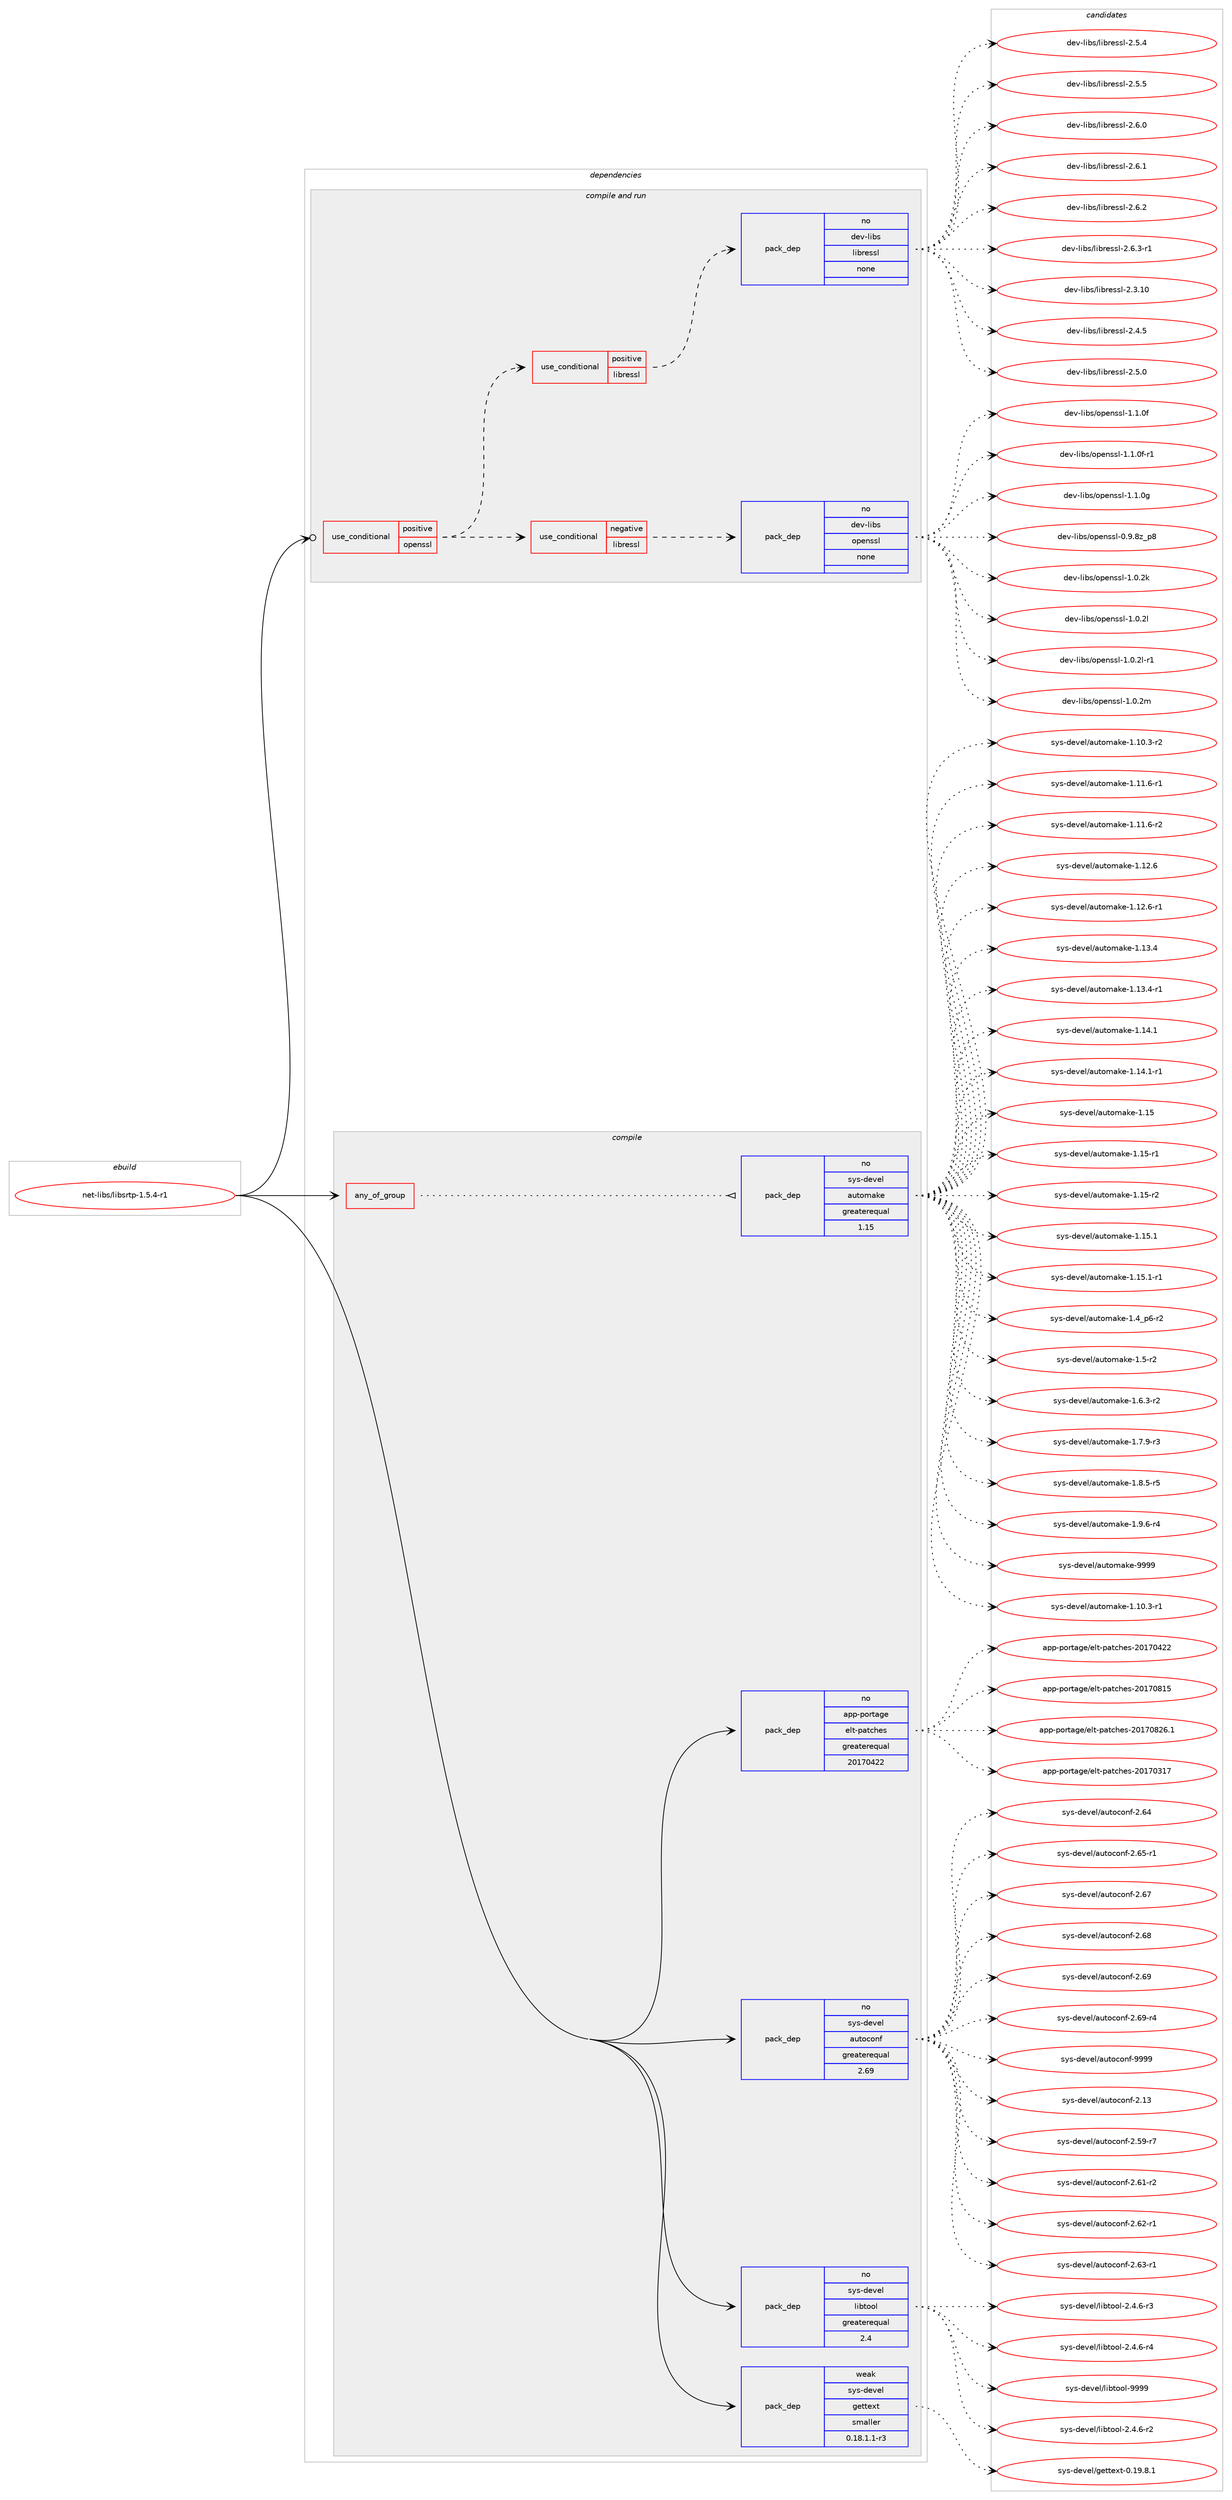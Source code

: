 digraph prolog {

# *************
# Graph options
# *************

newrank=true;
concentrate=true;
compound=true;
graph [rankdir=LR,fontname=Helvetica,fontsize=10,ranksep=1.5];#, ranksep=2.5, nodesep=0.2];
edge  [arrowhead=vee];
node  [fontname=Helvetica,fontsize=10];

# **********
# The ebuild
# **********

subgraph cluster_leftcol {
color=gray;
rank=same;
label=<<i>ebuild</i>>;
id [label="net-libs/libsrtp-1.5.4-r1", color=red, width=4, href="../net-libs/libsrtp-1.5.4-r1.svg"];
}

# ****************
# The dependencies
# ****************

subgraph cluster_midcol {
color=gray;
label=<<i>dependencies</i>>;
subgraph cluster_compile {
fillcolor="#eeeeee";
style=filled;
label=<<i>compile</i>>;
subgraph any6802 {
dependency417966 [label=<<TABLE BORDER="0" CELLBORDER="1" CELLSPACING="0" CELLPADDING="4"><TR><TD CELLPADDING="10">any_of_group</TD></TR></TABLE>>, shape=none, color=red];subgraph pack307628 {
dependency417967 [label=<<TABLE BORDER="0" CELLBORDER="1" CELLSPACING="0" CELLPADDING="4" WIDTH="220"><TR><TD ROWSPAN="6" CELLPADDING="30">pack_dep</TD></TR><TR><TD WIDTH="110">no</TD></TR><TR><TD>sys-devel</TD></TR><TR><TD>automake</TD></TR><TR><TD>greaterequal</TD></TR><TR><TD>1.15</TD></TR></TABLE>>, shape=none, color=blue];
}
dependency417966:e -> dependency417967:w [weight=20,style="dotted",arrowhead="oinv"];
}
id:e -> dependency417966:w [weight=20,style="solid",arrowhead="vee"];
subgraph pack307629 {
dependency417968 [label=<<TABLE BORDER="0" CELLBORDER="1" CELLSPACING="0" CELLPADDING="4" WIDTH="220"><TR><TD ROWSPAN="6" CELLPADDING="30">pack_dep</TD></TR><TR><TD WIDTH="110">no</TD></TR><TR><TD>app-portage</TD></TR><TR><TD>elt-patches</TD></TR><TR><TD>greaterequal</TD></TR><TR><TD>20170422</TD></TR></TABLE>>, shape=none, color=blue];
}
id:e -> dependency417968:w [weight=20,style="solid",arrowhead="vee"];
subgraph pack307630 {
dependency417969 [label=<<TABLE BORDER="0" CELLBORDER="1" CELLSPACING="0" CELLPADDING="4" WIDTH="220"><TR><TD ROWSPAN="6" CELLPADDING="30">pack_dep</TD></TR><TR><TD WIDTH="110">no</TD></TR><TR><TD>sys-devel</TD></TR><TR><TD>autoconf</TD></TR><TR><TD>greaterequal</TD></TR><TR><TD>2.69</TD></TR></TABLE>>, shape=none, color=blue];
}
id:e -> dependency417969:w [weight=20,style="solid",arrowhead="vee"];
subgraph pack307631 {
dependency417970 [label=<<TABLE BORDER="0" CELLBORDER="1" CELLSPACING="0" CELLPADDING="4" WIDTH="220"><TR><TD ROWSPAN="6" CELLPADDING="30">pack_dep</TD></TR><TR><TD WIDTH="110">no</TD></TR><TR><TD>sys-devel</TD></TR><TR><TD>libtool</TD></TR><TR><TD>greaterequal</TD></TR><TR><TD>2.4</TD></TR></TABLE>>, shape=none, color=blue];
}
id:e -> dependency417970:w [weight=20,style="solid",arrowhead="vee"];
subgraph pack307632 {
dependency417971 [label=<<TABLE BORDER="0" CELLBORDER="1" CELLSPACING="0" CELLPADDING="4" WIDTH="220"><TR><TD ROWSPAN="6" CELLPADDING="30">pack_dep</TD></TR><TR><TD WIDTH="110">weak</TD></TR><TR><TD>sys-devel</TD></TR><TR><TD>gettext</TD></TR><TR><TD>smaller</TD></TR><TR><TD>0.18.1.1-r3</TD></TR></TABLE>>, shape=none, color=blue];
}
id:e -> dependency417971:w [weight=20,style="solid",arrowhead="vee"];
}
subgraph cluster_compileandrun {
fillcolor="#eeeeee";
style=filled;
label=<<i>compile and run</i>>;
subgraph cond103344 {
dependency417972 [label=<<TABLE BORDER="0" CELLBORDER="1" CELLSPACING="0" CELLPADDING="4"><TR><TD ROWSPAN="3" CELLPADDING="10">use_conditional</TD></TR><TR><TD>positive</TD></TR><TR><TD>openssl</TD></TR></TABLE>>, shape=none, color=red];
subgraph cond103345 {
dependency417973 [label=<<TABLE BORDER="0" CELLBORDER="1" CELLSPACING="0" CELLPADDING="4"><TR><TD ROWSPAN="3" CELLPADDING="10">use_conditional</TD></TR><TR><TD>negative</TD></TR><TR><TD>libressl</TD></TR></TABLE>>, shape=none, color=red];
subgraph pack307633 {
dependency417974 [label=<<TABLE BORDER="0" CELLBORDER="1" CELLSPACING="0" CELLPADDING="4" WIDTH="220"><TR><TD ROWSPAN="6" CELLPADDING="30">pack_dep</TD></TR><TR><TD WIDTH="110">no</TD></TR><TR><TD>dev-libs</TD></TR><TR><TD>openssl</TD></TR><TR><TD>none</TD></TR><TR><TD></TD></TR></TABLE>>, shape=none, color=blue];
}
dependency417973:e -> dependency417974:w [weight=20,style="dashed",arrowhead="vee"];
}
dependency417972:e -> dependency417973:w [weight=20,style="dashed",arrowhead="vee"];
subgraph cond103346 {
dependency417975 [label=<<TABLE BORDER="0" CELLBORDER="1" CELLSPACING="0" CELLPADDING="4"><TR><TD ROWSPAN="3" CELLPADDING="10">use_conditional</TD></TR><TR><TD>positive</TD></TR><TR><TD>libressl</TD></TR></TABLE>>, shape=none, color=red];
subgraph pack307634 {
dependency417976 [label=<<TABLE BORDER="0" CELLBORDER="1" CELLSPACING="0" CELLPADDING="4" WIDTH="220"><TR><TD ROWSPAN="6" CELLPADDING="30">pack_dep</TD></TR><TR><TD WIDTH="110">no</TD></TR><TR><TD>dev-libs</TD></TR><TR><TD>libressl</TD></TR><TR><TD>none</TD></TR><TR><TD></TD></TR></TABLE>>, shape=none, color=blue];
}
dependency417975:e -> dependency417976:w [weight=20,style="dashed",arrowhead="vee"];
}
dependency417972:e -> dependency417975:w [weight=20,style="dashed",arrowhead="vee"];
}
id:e -> dependency417972:w [weight=20,style="solid",arrowhead="odotvee"];
}
subgraph cluster_run {
fillcolor="#eeeeee";
style=filled;
label=<<i>run</i>>;
}
}

# **************
# The candidates
# **************

subgraph cluster_choices {
rank=same;
color=gray;
label=<<i>candidates</i>>;

subgraph choice307628 {
color=black;
nodesep=1;
choice11512111545100101118101108479711711611110997107101454946494846514511449 [label="sys-devel/automake-1.10.3-r1", color=red, width=4,href="../sys-devel/automake-1.10.3-r1.svg"];
choice11512111545100101118101108479711711611110997107101454946494846514511450 [label="sys-devel/automake-1.10.3-r2", color=red, width=4,href="../sys-devel/automake-1.10.3-r2.svg"];
choice11512111545100101118101108479711711611110997107101454946494946544511449 [label="sys-devel/automake-1.11.6-r1", color=red, width=4,href="../sys-devel/automake-1.11.6-r1.svg"];
choice11512111545100101118101108479711711611110997107101454946494946544511450 [label="sys-devel/automake-1.11.6-r2", color=red, width=4,href="../sys-devel/automake-1.11.6-r2.svg"];
choice1151211154510010111810110847971171161111099710710145494649504654 [label="sys-devel/automake-1.12.6", color=red, width=4,href="../sys-devel/automake-1.12.6.svg"];
choice11512111545100101118101108479711711611110997107101454946495046544511449 [label="sys-devel/automake-1.12.6-r1", color=red, width=4,href="../sys-devel/automake-1.12.6-r1.svg"];
choice1151211154510010111810110847971171161111099710710145494649514652 [label="sys-devel/automake-1.13.4", color=red, width=4,href="../sys-devel/automake-1.13.4.svg"];
choice11512111545100101118101108479711711611110997107101454946495146524511449 [label="sys-devel/automake-1.13.4-r1", color=red, width=4,href="../sys-devel/automake-1.13.4-r1.svg"];
choice1151211154510010111810110847971171161111099710710145494649524649 [label="sys-devel/automake-1.14.1", color=red, width=4,href="../sys-devel/automake-1.14.1.svg"];
choice11512111545100101118101108479711711611110997107101454946495246494511449 [label="sys-devel/automake-1.14.1-r1", color=red, width=4,href="../sys-devel/automake-1.14.1-r1.svg"];
choice115121115451001011181011084797117116111109971071014549464953 [label="sys-devel/automake-1.15", color=red, width=4,href="../sys-devel/automake-1.15.svg"];
choice1151211154510010111810110847971171161111099710710145494649534511449 [label="sys-devel/automake-1.15-r1", color=red, width=4,href="../sys-devel/automake-1.15-r1.svg"];
choice1151211154510010111810110847971171161111099710710145494649534511450 [label="sys-devel/automake-1.15-r2", color=red, width=4,href="../sys-devel/automake-1.15-r2.svg"];
choice1151211154510010111810110847971171161111099710710145494649534649 [label="sys-devel/automake-1.15.1", color=red, width=4,href="../sys-devel/automake-1.15.1.svg"];
choice11512111545100101118101108479711711611110997107101454946495346494511449 [label="sys-devel/automake-1.15.1-r1", color=red, width=4,href="../sys-devel/automake-1.15.1-r1.svg"];
choice115121115451001011181011084797117116111109971071014549465295112544511450 [label="sys-devel/automake-1.4_p6-r2", color=red, width=4,href="../sys-devel/automake-1.4_p6-r2.svg"];
choice11512111545100101118101108479711711611110997107101454946534511450 [label="sys-devel/automake-1.5-r2", color=red, width=4,href="../sys-devel/automake-1.5-r2.svg"];
choice115121115451001011181011084797117116111109971071014549465446514511450 [label="sys-devel/automake-1.6.3-r2", color=red, width=4,href="../sys-devel/automake-1.6.3-r2.svg"];
choice115121115451001011181011084797117116111109971071014549465546574511451 [label="sys-devel/automake-1.7.9-r3", color=red, width=4,href="../sys-devel/automake-1.7.9-r3.svg"];
choice115121115451001011181011084797117116111109971071014549465646534511453 [label="sys-devel/automake-1.8.5-r5", color=red, width=4,href="../sys-devel/automake-1.8.5-r5.svg"];
choice115121115451001011181011084797117116111109971071014549465746544511452 [label="sys-devel/automake-1.9.6-r4", color=red, width=4,href="../sys-devel/automake-1.9.6-r4.svg"];
choice115121115451001011181011084797117116111109971071014557575757 [label="sys-devel/automake-9999", color=red, width=4,href="../sys-devel/automake-9999.svg"];
dependency417967:e -> choice11512111545100101118101108479711711611110997107101454946494846514511449:w [style=dotted,weight="100"];
dependency417967:e -> choice11512111545100101118101108479711711611110997107101454946494846514511450:w [style=dotted,weight="100"];
dependency417967:e -> choice11512111545100101118101108479711711611110997107101454946494946544511449:w [style=dotted,weight="100"];
dependency417967:e -> choice11512111545100101118101108479711711611110997107101454946494946544511450:w [style=dotted,weight="100"];
dependency417967:e -> choice1151211154510010111810110847971171161111099710710145494649504654:w [style=dotted,weight="100"];
dependency417967:e -> choice11512111545100101118101108479711711611110997107101454946495046544511449:w [style=dotted,weight="100"];
dependency417967:e -> choice1151211154510010111810110847971171161111099710710145494649514652:w [style=dotted,weight="100"];
dependency417967:e -> choice11512111545100101118101108479711711611110997107101454946495146524511449:w [style=dotted,weight="100"];
dependency417967:e -> choice1151211154510010111810110847971171161111099710710145494649524649:w [style=dotted,weight="100"];
dependency417967:e -> choice11512111545100101118101108479711711611110997107101454946495246494511449:w [style=dotted,weight="100"];
dependency417967:e -> choice115121115451001011181011084797117116111109971071014549464953:w [style=dotted,weight="100"];
dependency417967:e -> choice1151211154510010111810110847971171161111099710710145494649534511449:w [style=dotted,weight="100"];
dependency417967:e -> choice1151211154510010111810110847971171161111099710710145494649534511450:w [style=dotted,weight="100"];
dependency417967:e -> choice1151211154510010111810110847971171161111099710710145494649534649:w [style=dotted,weight="100"];
dependency417967:e -> choice11512111545100101118101108479711711611110997107101454946495346494511449:w [style=dotted,weight="100"];
dependency417967:e -> choice115121115451001011181011084797117116111109971071014549465295112544511450:w [style=dotted,weight="100"];
dependency417967:e -> choice11512111545100101118101108479711711611110997107101454946534511450:w [style=dotted,weight="100"];
dependency417967:e -> choice115121115451001011181011084797117116111109971071014549465446514511450:w [style=dotted,weight="100"];
dependency417967:e -> choice115121115451001011181011084797117116111109971071014549465546574511451:w [style=dotted,weight="100"];
dependency417967:e -> choice115121115451001011181011084797117116111109971071014549465646534511453:w [style=dotted,weight="100"];
dependency417967:e -> choice115121115451001011181011084797117116111109971071014549465746544511452:w [style=dotted,weight="100"];
dependency417967:e -> choice115121115451001011181011084797117116111109971071014557575757:w [style=dotted,weight="100"];
}
subgraph choice307629 {
color=black;
nodesep=1;
choice97112112451121111141169710310147101108116451129711699104101115455048495548514955 [label="app-portage/elt-patches-20170317", color=red, width=4,href="../app-portage/elt-patches-20170317.svg"];
choice97112112451121111141169710310147101108116451129711699104101115455048495548525050 [label="app-portage/elt-patches-20170422", color=red, width=4,href="../app-portage/elt-patches-20170422.svg"];
choice97112112451121111141169710310147101108116451129711699104101115455048495548564953 [label="app-portage/elt-patches-20170815", color=red, width=4,href="../app-portage/elt-patches-20170815.svg"];
choice971121124511211111411697103101471011081164511297116991041011154550484955485650544649 [label="app-portage/elt-patches-20170826.1", color=red, width=4,href="../app-portage/elt-patches-20170826.1.svg"];
dependency417968:e -> choice97112112451121111141169710310147101108116451129711699104101115455048495548514955:w [style=dotted,weight="100"];
dependency417968:e -> choice97112112451121111141169710310147101108116451129711699104101115455048495548525050:w [style=dotted,weight="100"];
dependency417968:e -> choice97112112451121111141169710310147101108116451129711699104101115455048495548564953:w [style=dotted,weight="100"];
dependency417968:e -> choice971121124511211111411697103101471011081164511297116991041011154550484955485650544649:w [style=dotted,weight="100"];
}
subgraph choice307630 {
color=black;
nodesep=1;
choice115121115451001011181011084797117116111991111101024550464951 [label="sys-devel/autoconf-2.13", color=red, width=4,href="../sys-devel/autoconf-2.13.svg"];
choice1151211154510010111810110847971171161119911111010245504653574511455 [label="sys-devel/autoconf-2.59-r7", color=red, width=4,href="../sys-devel/autoconf-2.59-r7.svg"];
choice1151211154510010111810110847971171161119911111010245504654494511450 [label="sys-devel/autoconf-2.61-r2", color=red, width=4,href="../sys-devel/autoconf-2.61-r2.svg"];
choice1151211154510010111810110847971171161119911111010245504654504511449 [label="sys-devel/autoconf-2.62-r1", color=red, width=4,href="../sys-devel/autoconf-2.62-r1.svg"];
choice1151211154510010111810110847971171161119911111010245504654514511449 [label="sys-devel/autoconf-2.63-r1", color=red, width=4,href="../sys-devel/autoconf-2.63-r1.svg"];
choice115121115451001011181011084797117116111991111101024550465452 [label="sys-devel/autoconf-2.64", color=red, width=4,href="../sys-devel/autoconf-2.64.svg"];
choice1151211154510010111810110847971171161119911111010245504654534511449 [label="sys-devel/autoconf-2.65-r1", color=red, width=4,href="../sys-devel/autoconf-2.65-r1.svg"];
choice115121115451001011181011084797117116111991111101024550465455 [label="sys-devel/autoconf-2.67", color=red, width=4,href="../sys-devel/autoconf-2.67.svg"];
choice115121115451001011181011084797117116111991111101024550465456 [label="sys-devel/autoconf-2.68", color=red, width=4,href="../sys-devel/autoconf-2.68.svg"];
choice115121115451001011181011084797117116111991111101024550465457 [label="sys-devel/autoconf-2.69", color=red, width=4,href="../sys-devel/autoconf-2.69.svg"];
choice1151211154510010111810110847971171161119911111010245504654574511452 [label="sys-devel/autoconf-2.69-r4", color=red, width=4,href="../sys-devel/autoconf-2.69-r4.svg"];
choice115121115451001011181011084797117116111991111101024557575757 [label="sys-devel/autoconf-9999", color=red, width=4,href="../sys-devel/autoconf-9999.svg"];
dependency417969:e -> choice115121115451001011181011084797117116111991111101024550464951:w [style=dotted,weight="100"];
dependency417969:e -> choice1151211154510010111810110847971171161119911111010245504653574511455:w [style=dotted,weight="100"];
dependency417969:e -> choice1151211154510010111810110847971171161119911111010245504654494511450:w [style=dotted,weight="100"];
dependency417969:e -> choice1151211154510010111810110847971171161119911111010245504654504511449:w [style=dotted,weight="100"];
dependency417969:e -> choice1151211154510010111810110847971171161119911111010245504654514511449:w [style=dotted,weight="100"];
dependency417969:e -> choice115121115451001011181011084797117116111991111101024550465452:w [style=dotted,weight="100"];
dependency417969:e -> choice1151211154510010111810110847971171161119911111010245504654534511449:w [style=dotted,weight="100"];
dependency417969:e -> choice115121115451001011181011084797117116111991111101024550465455:w [style=dotted,weight="100"];
dependency417969:e -> choice115121115451001011181011084797117116111991111101024550465456:w [style=dotted,weight="100"];
dependency417969:e -> choice115121115451001011181011084797117116111991111101024550465457:w [style=dotted,weight="100"];
dependency417969:e -> choice1151211154510010111810110847971171161119911111010245504654574511452:w [style=dotted,weight="100"];
dependency417969:e -> choice115121115451001011181011084797117116111991111101024557575757:w [style=dotted,weight="100"];
}
subgraph choice307631 {
color=black;
nodesep=1;
choice1151211154510010111810110847108105981161111111084550465246544511450 [label="sys-devel/libtool-2.4.6-r2", color=red, width=4,href="../sys-devel/libtool-2.4.6-r2.svg"];
choice1151211154510010111810110847108105981161111111084550465246544511451 [label="sys-devel/libtool-2.4.6-r3", color=red, width=4,href="../sys-devel/libtool-2.4.6-r3.svg"];
choice1151211154510010111810110847108105981161111111084550465246544511452 [label="sys-devel/libtool-2.4.6-r4", color=red, width=4,href="../sys-devel/libtool-2.4.6-r4.svg"];
choice1151211154510010111810110847108105981161111111084557575757 [label="sys-devel/libtool-9999", color=red, width=4,href="../sys-devel/libtool-9999.svg"];
dependency417970:e -> choice1151211154510010111810110847108105981161111111084550465246544511450:w [style=dotted,weight="100"];
dependency417970:e -> choice1151211154510010111810110847108105981161111111084550465246544511451:w [style=dotted,weight="100"];
dependency417970:e -> choice1151211154510010111810110847108105981161111111084550465246544511452:w [style=dotted,weight="100"];
dependency417970:e -> choice1151211154510010111810110847108105981161111111084557575757:w [style=dotted,weight="100"];
}
subgraph choice307632 {
color=black;
nodesep=1;
choice1151211154510010111810110847103101116116101120116454846495746564649 [label="sys-devel/gettext-0.19.8.1", color=red, width=4,href="../sys-devel/gettext-0.19.8.1.svg"];
dependency417971:e -> choice1151211154510010111810110847103101116116101120116454846495746564649:w [style=dotted,weight="100"];
}
subgraph choice307633 {
color=black;
nodesep=1;
choice1001011184510810598115471111121011101151151084548465746561229511256 [label="dev-libs/openssl-0.9.8z_p8", color=red, width=4,href="../dev-libs/openssl-0.9.8z_p8.svg"];
choice100101118451081059811547111112101110115115108454946484650107 [label="dev-libs/openssl-1.0.2k", color=red, width=4,href="../dev-libs/openssl-1.0.2k.svg"];
choice100101118451081059811547111112101110115115108454946484650108 [label="dev-libs/openssl-1.0.2l", color=red, width=4,href="../dev-libs/openssl-1.0.2l.svg"];
choice1001011184510810598115471111121011101151151084549464846501084511449 [label="dev-libs/openssl-1.0.2l-r1", color=red, width=4,href="../dev-libs/openssl-1.0.2l-r1.svg"];
choice100101118451081059811547111112101110115115108454946484650109 [label="dev-libs/openssl-1.0.2m", color=red, width=4,href="../dev-libs/openssl-1.0.2m.svg"];
choice100101118451081059811547111112101110115115108454946494648102 [label="dev-libs/openssl-1.1.0f", color=red, width=4,href="../dev-libs/openssl-1.1.0f.svg"];
choice1001011184510810598115471111121011101151151084549464946481024511449 [label="dev-libs/openssl-1.1.0f-r1", color=red, width=4,href="../dev-libs/openssl-1.1.0f-r1.svg"];
choice100101118451081059811547111112101110115115108454946494648103 [label="dev-libs/openssl-1.1.0g", color=red, width=4,href="../dev-libs/openssl-1.1.0g.svg"];
dependency417974:e -> choice1001011184510810598115471111121011101151151084548465746561229511256:w [style=dotted,weight="100"];
dependency417974:e -> choice100101118451081059811547111112101110115115108454946484650107:w [style=dotted,weight="100"];
dependency417974:e -> choice100101118451081059811547111112101110115115108454946484650108:w [style=dotted,weight="100"];
dependency417974:e -> choice1001011184510810598115471111121011101151151084549464846501084511449:w [style=dotted,weight="100"];
dependency417974:e -> choice100101118451081059811547111112101110115115108454946484650109:w [style=dotted,weight="100"];
dependency417974:e -> choice100101118451081059811547111112101110115115108454946494648102:w [style=dotted,weight="100"];
dependency417974:e -> choice1001011184510810598115471111121011101151151084549464946481024511449:w [style=dotted,weight="100"];
dependency417974:e -> choice100101118451081059811547111112101110115115108454946494648103:w [style=dotted,weight="100"];
}
subgraph choice307634 {
color=black;
nodesep=1;
choice1001011184510810598115471081059811410111511510845504651464948 [label="dev-libs/libressl-2.3.10", color=red, width=4,href="../dev-libs/libressl-2.3.10.svg"];
choice10010111845108105981154710810598114101115115108455046524653 [label="dev-libs/libressl-2.4.5", color=red, width=4,href="../dev-libs/libressl-2.4.5.svg"];
choice10010111845108105981154710810598114101115115108455046534648 [label="dev-libs/libressl-2.5.0", color=red, width=4,href="../dev-libs/libressl-2.5.0.svg"];
choice10010111845108105981154710810598114101115115108455046534652 [label="dev-libs/libressl-2.5.4", color=red, width=4,href="../dev-libs/libressl-2.5.4.svg"];
choice10010111845108105981154710810598114101115115108455046534653 [label="dev-libs/libressl-2.5.5", color=red, width=4,href="../dev-libs/libressl-2.5.5.svg"];
choice10010111845108105981154710810598114101115115108455046544648 [label="dev-libs/libressl-2.6.0", color=red, width=4,href="../dev-libs/libressl-2.6.0.svg"];
choice10010111845108105981154710810598114101115115108455046544649 [label="dev-libs/libressl-2.6.1", color=red, width=4,href="../dev-libs/libressl-2.6.1.svg"];
choice10010111845108105981154710810598114101115115108455046544650 [label="dev-libs/libressl-2.6.2", color=red, width=4,href="../dev-libs/libressl-2.6.2.svg"];
choice100101118451081059811547108105981141011151151084550465446514511449 [label="dev-libs/libressl-2.6.3-r1", color=red, width=4,href="../dev-libs/libressl-2.6.3-r1.svg"];
dependency417976:e -> choice1001011184510810598115471081059811410111511510845504651464948:w [style=dotted,weight="100"];
dependency417976:e -> choice10010111845108105981154710810598114101115115108455046524653:w [style=dotted,weight="100"];
dependency417976:e -> choice10010111845108105981154710810598114101115115108455046534648:w [style=dotted,weight="100"];
dependency417976:e -> choice10010111845108105981154710810598114101115115108455046534652:w [style=dotted,weight="100"];
dependency417976:e -> choice10010111845108105981154710810598114101115115108455046534653:w [style=dotted,weight="100"];
dependency417976:e -> choice10010111845108105981154710810598114101115115108455046544648:w [style=dotted,weight="100"];
dependency417976:e -> choice10010111845108105981154710810598114101115115108455046544649:w [style=dotted,weight="100"];
dependency417976:e -> choice10010111845108105981154710810598114101115115108455046544650:w [style=dotted,weight="100"];
dependency417976:e -> choice100101118451081059811547108105981141011151151084550465446514511449:w [style=dotted,weight="100"];
}
}

}
